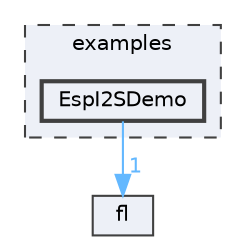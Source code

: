 digraph "/home/runner/work/FastLED/FastLED/examples/EspI2SDemo"
{
 // INTERACTIVE_SVG=YES
 // LATEX_PDF_SIZE
  bgcolor="transparent";
  edge [fontname=Helvetica,fontsize=10,labelfontname=Helvetica,labelfontsize=10];
  node [fontname=Helvetica,fontsize=10,shape=box,height=0.2,width=0.4];
  compound=true
  subgraph clusterdir_d28a4824dc47e487b107a5db32ef43c4 {
    graph [ bgcolor="#edf0f7", pencolor="grey25", label="examples", fontname=Helvetica,fontsize=10 style="filled,dashed", URL="dir_d28a4824dc47e487b107a5db32ef43c4.html",tooltip=""]
  dir_6914355e2a4418f7bd5a98ad7f31c748 [label="EspI2SDemo", fillcolor="#edf0f7", color="grey25", style="filled,bold", URL="dir_6914355e2a4418f7bd5a98ad7f31c748.html",tooltip=""];
  }
  dir_4d1829fa9bd13d7db71e765b2707b248 [label="fl", fillcolor="#edf0f7", color="grey25", style="filled", URL="dir_4d1829fa9bd13d7db71e765b2707b248.html",tooltip=""];
  dir_6914355e2a4418f7bd5a98ad7f31c748->dir_4d1829fa9bd13d7db71e765b2707b248 [headlabel="1", labeldistance=1.5 headhref="dir_000032_000042.html" href="dir_000032_000042.html" color="steelblue1" fontcolor="steelblue1"];
}
